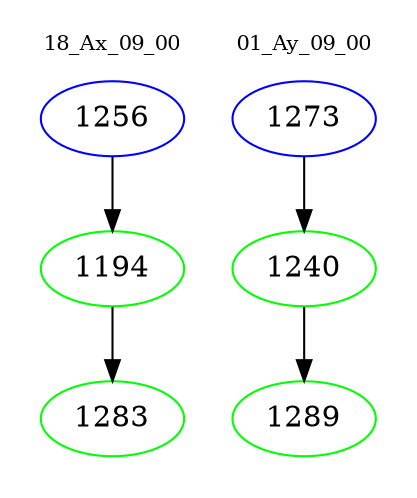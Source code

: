 digraph{
subgraph cluster_0 {
color = white
label = "18_Ax_09_00";
fontsize=10;
T0_1256 [label="1256", color="blue"]
T0_1256 -> T0_1194 [color="black"]
T0_1194 [label="1194", color="green"]
T0_1194 -> T0_1283 [color="black"]
T0_1283 [label="1283", color="green"]
}
subgraph cluster_1 {
color = white
label = "01_Ay_09_00";
fontsize=10;
T1_1273 [label="1273", color="blue"]
T1_1273 -> T1_1240 [color="black"]
T1_1240 [label="1240", color="green"]
T1_1240 -> T1_1289 [color="black"]
T1_1289 [label="1289", color="green"]
}
}
